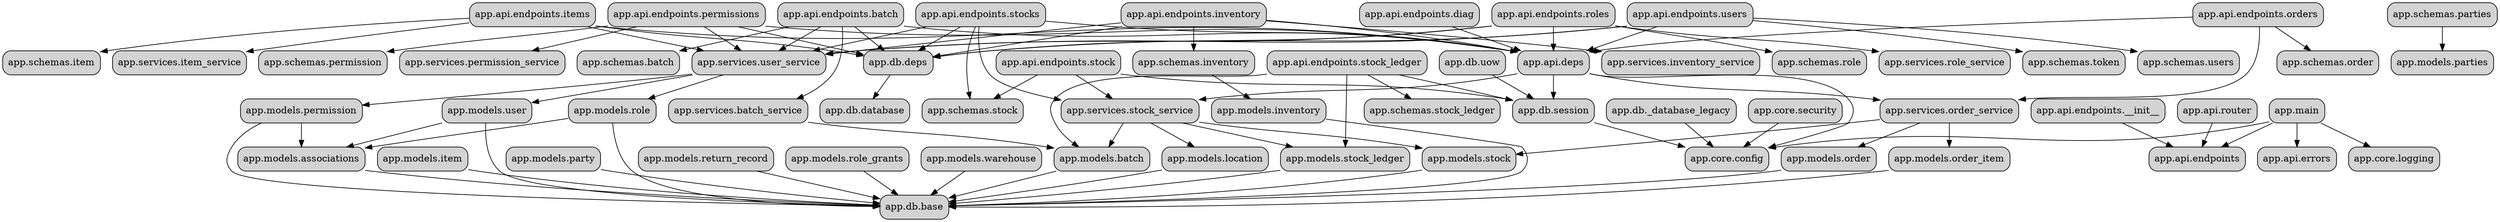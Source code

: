 digraph WMS_Arch {
	node [fillcolor=lightgrey shape=box style="rounded,filled"]
	"app.api.deps" -> "app.core.config"
	"app.api.deps" -> "app.db.session"
	"app.api.deps" -> "app.services.order_service"
	"app.api.deps" -> "app.services.stock_service"
	"app.api.endpoints.__init__" -> "app.api.endpoints"
	"app.api.endpoints.batch" -> "app.api.deps"
	"app.api.endpoints.batch" -> "app.db.deps"
	"app.api.endpoints.batch" -> "app.schemas.batch"
	"app.api.endpoints.batch" -> "app.services.batch_service"
	"app.api.endpoints.batch" -> "app.services.user_service"
	"app.api.endpoints.diag" -> "app.api.deps"
	"app.api.endpoints.inventory" -> "app.api.deps"
	"app.api.endpoints.inventory" -> "app.db.deps"
	"app.api.endpoints.inventory" -> "app.schemas.inventory"
	"app.api.endpoints.inventory" -> "app.services.inventory_service"
	"app.api.endpoints.inventory" -> "app.services.user_service"
	"app.api.endpoints.items" -> "app.api.deps"
	"app.api.endpoints.items" -> "app.db.deps"
	"app.api.endpoints.items" -> "app.schemas.item"
	"app.api.endpoints.items" -> "app.services.item_service"
	"app.api.endpoints.items" -> "app.services.user_service"
	"app.api.endpoints.orders" -> "app.api.deps"
	"app.api.endpoints.orders" -> "app.schemas.order"
	"app.api.endpoints.orders" -> "app.services.order_service"
	"app.api.endpoints.permissions" -> "app.api.deps"
	"app.api.endpoints.permissions" -> "app.db.deps"
	"app.api.endpoints.permissions" -> "app.schemas.permission"
	"app.api.endpoints.permissions" -> "app.services.permission_service"
	"app.api.endpoints.permissions" -> "app.services.user_service"
	"app.api.endpoints.roles" -> "app.api.deps"
	"app.api.endpoints.roles" -> "app.db.deps"
	"app.api.endpoints.roles" -> "app.schemas.role"
	"app.api.endpoints.roles" -> "app.services.role_service"
	"app.api.endpoints.roles" -> "app.services.user_service"
	"app.api.endpoints.stock" -> "app.db.session"
	"app.api.endpoints.stock" -> "app.schemas.stock"
	"app.api.endpoints.stock" -> "app.services.stock_service"
	"app.api.endpoints.stock_ledger" -> "app.db.session"
	"app.api.endpoints.stock_ledger" -> "app.models.batch"
	"app.api.endpoints.stock_ledger" -> "app.models.stock_ledger"
	"app.api.endpoints.stock_ledger" -> "app.schemas.stock_ledger"
	"app.api.endpoints.stocks" -> "app.api.deps"
	"app.api.endpoints.stocks" -> "app.db.deps"
	"app.api.endpoints.stocks" -> "app.schemas.stock"
	"app.api.endpoints.stocks" -> "app.services.stock_service"
	"app.api.endpoints.stocks" -> "app.services.user_service"
	"app.api.endpoints.users" -> "app.api.deps"
	"app.api.endpoints.users" -> "app.db.deps"
	"app.api.endpoints.users" -> "app.schemas.token"
	"app.api.endpoints.users" -> "app.schemas.users"
	"app.api.endpoints.users" -> "app.services.user_service"
	"app.api.router" -> "app.api.endpoints"
	"app.core.security" -> "app.core.config"
	"app.db._database_legacy" -> "app.core.config"
	"app.db.deps" -> "app.db.database"
	"app.db.session" -> "app.core.config"
	"app.db.uow" -> "app.db.session"
	"app.main" -> "app.api.endpoints"
	"app.main" -> "app.api.errors"
	"app.main" -> "app.core.config"
	"app.main" -> "app.core.logging"
	"app.models.associations" -> "app.db.base"
	"app.models.batch" -> "app.db.base"
	"app.models.inventory" -> "app.db.base"
	"app.models.item" -> "app.db.base"
	"app.models.location" -> "app.db.base"
	"app.models.order" -> "app.db.base"
	"app.models.order_item" -> "app.db.base"
	"app.models.party" -> "app.db.base"
	"app.models.permission" -> "app.db.base"
	"app.models.permission" -> "app.models.associations"
	"app.models.return_record" -> "app.db.base"
	"app.models.role" -> "app.db.base"
	"app.models.role" -> "app.models.associations"
	"app.models.role_grants" -> "app.db.base"
	"app.models.stock" -> "app.db.base"
	"app.models.stock_ledger" -> "app.db.base"
	"app.models.user" -> "app.db.base"
	"app.models.user" -> "app.models.associations"
	"app.models.warehouse" -> "app.db.base"
	"app.schemas.inventory" -> "app.models.inventory"
	"app.schemas.parties" -> "app.models.parties"
	"app.services.batch_service" -> "app.models.batch"
	"app.services.order_service" -> "app.models.order"
	"app.services.order_service" -> "app.models.order_item"
	"app.services.order_service" -> "app.models.stock"
	"app.services.stock_service" -> "app.models.batch"
	"app.services.stock_service" -> "app.models.location"
	"app.services.stock_service" -> "app.models.stock"
	"app.services.stock_service" -> "app.models.stock_ledger"
	"app.services.user_service" -> "app.models.permission"
	"app.services.user_service" -> "app.models.role"
	"app.services.user_service" -> "app.models.user"
}
